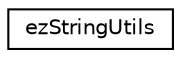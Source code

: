 digraph "Graphical Class Hierarchy"
{
 // LATEX_PDF_SIZE
  edge [fontname="Helvetica",fontsize="10",labelfontname="Helvetica",labelfontsize="10"];
  node [fontname="Helvetica",fontsize="10",shape=record];
  rankdir="LR";
  Node0 [label="ezStringUtils",height=0.2,width=0.4,color="black", fillcolor="white", style="filled",URL="$de/df8/classez_string_utils.htm",tooltip="Helper functions to work with UTF-8 strings (which include pure ASCII strings)"];
}
